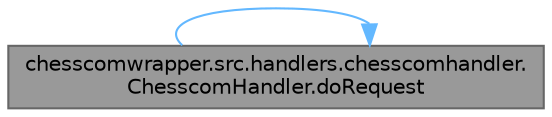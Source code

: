 digraph "chesscomwrapper.src.handlers.chesscomhandler.ChesscomHandler.doRequest"
{
 // LATEX_PDF_SIZE
  bgcolor="transparent";
  edge [fontname=Helvetica,fontsize=10,labelfontname=Helvetica,labelfontsize=10];
  node [fontname=Helvetica,fontsize=10,shape=box,height=0.2,width=0.4];
  rankdir="LR";
  Node1 [label="chesscomwrapper.src.handlers.chesscomhandler.\lChesscomHandler.doRequest",height=0.2,width=0.4,color="gray40", fillcolor="grey60", style="filled", fontcolor="black",tooltip="Returns a dictionary of a player's info."];
  Node1 -> Node1 [color="steelblue1",style="solid"];
}
